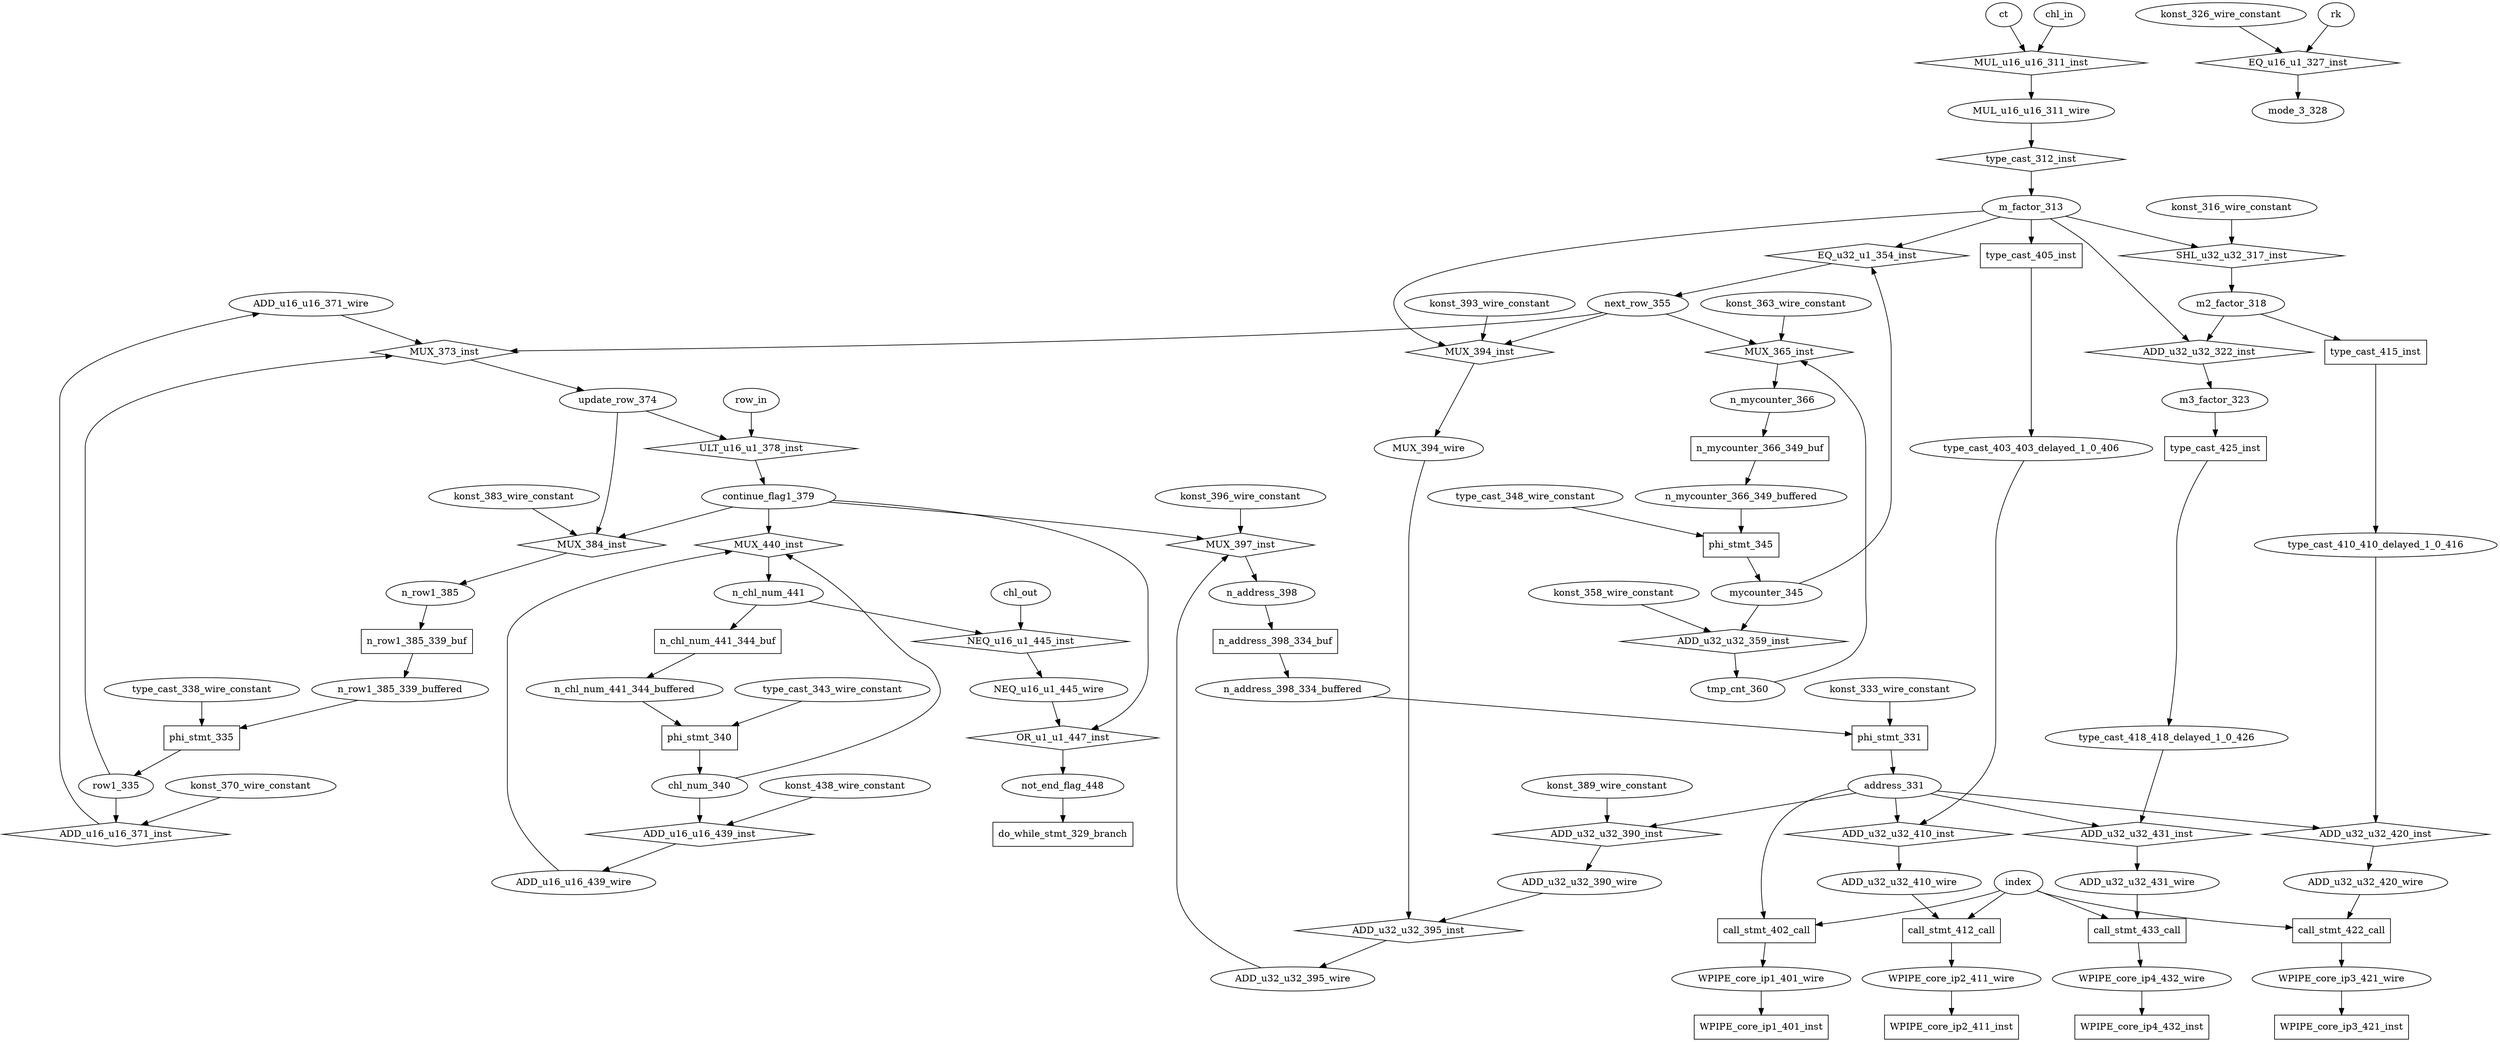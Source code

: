 digraph data_path {
  ADD_u16_u16_371_wire [shape=ellipse];
  ADD_u16_u16_439_wire [shape=ellipse];
  ADD_u32_u32_390_wire [shape=ellipse];
  ADD_u32_u32_395_wire [shape=ellipse];
  ADD_u32_u32_410_wire [shape=ellipse];
  ADD_u32_u32_420_wire [shape=ellipse];
  ADD_u32_u32_431_wire [shape=ellipse];
  MUL_u16_u16_311_wire [shape=ellipse];
  MUX_394_wire [shape=ellipse];
  NEQ_u16_u1_445_wire [shape=ellipse];
  WPIPE_core_ip1_401_wire [shape=ellipse];
  WPIPE_core_ip2_411_wire [shape=ellipse];
  WPIPE_core_ip3_421_wire [shape=ellipse];
  WPIPE_core_ip4_432_wire [shape=ellipse];
  address_331 [shape=ellipse];
  chl_num_340 [shape=ellipse];
  continue_flag1_379 [shape=ellipse];
  konst_316_wire_constant [shape=ellipse];
  konst_326_wire_constant [shape=ellipse];
  konst_333_wire_constant [shape=ellipse];
  konst_358_wire_constant [shape=ellipse];
  konst_363_wire_constant [shape=ellipse];
  konst_370_wire_constant [shape=ellipse];
  konst_383_wire_constant [shape=ellipse];
  konst_389_wire_constant [shape=ellipse];
  konst_393_wire_constant [shape=ellipse];
  konst_396_wire_constant [shape=ellipse];
  konst_438_wire_constant [shape=ellipse];
  m2_factor_318 [shape=ellipse];
  m3_factor_323 [shape=ellipse];
  m_factor_313 [shape=ellipse];
  mode_3_328 [shape=ellipse];
  mycounter_345 [shape=ellipse];
  n_address_398 [shape=ellipse];
  n_address_398_334_buffered [shape=ellipse];
  n_chl_num_441 [shape=ellipse];
  n_chl_num_441_344_buffered [shape=ellipse];
  n_mycounter_366 [shape=ellipse];
  n_mycounter_366_349_buffered [shape=ellipse];
  n_row1_385 [shape=ellipse];
  n_row1_385_339_buffered [shape=ellipse];
  next_row_355 [shape=ellipse];
  not_end_flag_448 [shape=ellipse];
  row1_335 [shape=ellipse];
  tmp_cnt_360 [shape=ellipse];
  type_cast_338_wire_constant [shape=ellipse];
  type_cast_343_wire_constant [shape=ellipse];
  type_cast_348_wire_constant [shape=ellipse];
  type_cast_403_403_delayed_1_0_406 [shape=ellipse];
  type_cast_410_410_delayed_1_0_416 [shape=ellipse];
  type_cast_418_418_delayed_1_0_426 [shape=ellipse];
  update_row_374 [shape=ellipse];
  ADD_u16_u16_371_inst [shape=diamond];
row1_335  -> ADD_u16_u16_371_inst;
konst_370_wire_constant  -> ADD_u16_u16_371_inst;
ADD_u16_u16_371_inst -> ADD_u16_u16_371_wire;
  ADD_u16_u16_439_inst [shape=diamond];
chl_num_340  -> ADD_u16_u16_439_inst;
konst_438_wire_constant  -> ADD_u16_u16_439_inst;
ADD_u16_u16_439_inst -> ADD_u16_u16_439_wire;
  ADD_u32_u32_322_inst [shape=diamond];
m2_factor_318  -> ADD_u32_u32_322_inst;
m_factor_313  -> ADD_u32_u32_322_inst;
ADD_u32_u32_322_inst -> m3_factor_323;
  ADD_u32_u32_359_inst [shape=diamond];
mycounter_345  -> ADD_u32_u32_359_inst;
konst_358_wire_constant  -> ADD_u32_u32_359_inst;
ADD_u32_u32_359_inst -> tmp_cnt_360;
  ADD_u32_u32_390_inst [shape=diamond];
address_331  -> ADD_u32_u32_390_inst;
konst_389_wire_constant  -> ADD_u32_u32_390_inst;
ADD_u32_u32_390_inst -> ADD_u32_u32_390_wire;
  ADD_u32_u32_395_inst [shape=diamond];
ADD_u32_u32_390_wire  -> ADD_u32_u32_395_inst;
MUX_394_wire  -> ADD_u32_u32_395_inst;
ADD_u32_u32_395_inst -> ADD_u32_u32_395_wire;
  ADD_u32_u32_410_inst [shape=diamond];
address_331  -> ADD_u32_u32_410_inst;
type_cast_403_403_delayed_1_0_406  -> ADD_u32_u32_410_inst;
ADD_u32_u32_410_inst -> ADD_u32_u32_410_wire;
  ADD_u32_u32_420_inst [shape=diamond];
address_331  -> ADD_u32_u32_420_inst;
type_cast_410_410_delayed_1_0_416  -> ADD_u32_u32_420_inst;
ADD_u32_u32_420_inst -> ADD_u32_u32_420_wire;
  ADD_u32_u32_431_inst [shape=diamond];
address_331  -> ADD_u32_u32_431_inst;
type_cast_418_418_delayed_1_0_426  -> ADD_u32_u32_431_inst;
ADD_u32_u32_431_inst -> ADD_u32_u32_431_wire;
  EQ_u16_u1_327_inst [shape=diamond];
rk  -> EQ_u16_u1_327_inst;
konst_326_wire_constant  -> EQ_u16_u1_327_inst;
EQ_u16_u1_327_inst -> mode_3_328;
  EQ_u32_u1_354_inst [shape=diamond];
mycounter_345  -> EQ_u32_u1_354_inst;
m_factor_313  -> EQ_u32_u1_354_inst;
EQ_u32_u1_354_inst -> next_row_355;
  MUL_u16_u16_311_inst [shape=diamond];
ct  -> MUL_u16_u16_311_inst;
chl_in  -> MUL_u16_u16_311_inst;
MUL_u16_u16_311_inst -> MUL_u16_u16_311_wire;
  MUX_365_inst [shape=diamond];
next_row_355  -> MUX_365_inst;
konst_363_wire_constant  -> MUX_365_inst;
tmp_cnt_360  -> MUX_365_inst;
MUX_365_inst -> n_mycounter_366;
  MUX_373_inst [shape=diamond];
next_row_355  -> MUX_373_inst;
ADD_u16_u16_371_wire  -> MUX_373_inst;
row1_335  -> MUX_373_inst;
MUX_373_inst -> update_row_374;
  MUX_384_inst [shape=diamond];
continue_flag1_379  -> MUX_384_inst;
update_row_374  -> MUX_384_inst;
konst_383_wire_constant  -> MUX_384_inst;
MUX_384_inst -> n_row1_385;
  MUX_394_inst [shape=diamond];
next_row_355  -> MUX_394_inst;
m_factor_313  -> MUX_394_inst;
konst_393_wire_constant  -> MUX_394_inst;
MUX_394_inst -> MUX_394_wire;
  MUX_397_inst [shape=diamond];
continue_flag1_379  -> MUX_397_inst;
ADD_u32_u32_395_wire  -> MUX_397_inst;
konst_396_wire_constant  -> MUX_397_inst;
MUX_397_inst -> n_address_398;
  MUX_440_inst [shape=diamond];
continue_flag1_379  -> MUX_440_inst;
chl_num_340  -> MUX_440_inst;
ADD_u16_u16_439_wire  -> MUX_440_inst;
MUX_440_inst -> n_chl_num_441;
  NEQ_u16_u1_445_inst [shape=diamond];
n_chl_num_441  -> NEQ_u16_u1_445_inst;
chl_out  -> NEQ_u16_u1_445_inst;
NEQ_u16_u1_445_inst -> NEQ_u16_u1_445_wire;
  OR_u1_u1_447_inst [shape=diamond];
NEQ_u16_u1_445_wire  -> OR_u1_u1_447_inst;
continue_flag1_379  -> OR_u1_u1_447_inst;
OR_u1_u1_447_inst -> not_end_flag_448;
  SHL_u32_u32_317_inst [shape=diamond];
m_factor_313  -> SHL_u32_u32_317_inst;
konst_316_wire_constant  -> SHL_u32_u32_317_inst;
SHL_u32_u32_317_inst -> m2_factor_318;
  ULT_u16_u1_378_inst [shape=diamond];
update_row_374  -> ULT_u16_u1_378_inst;
row_in  -> ULT_u16_u1_378_inst;
ULT_u16_u1_378_inst -> continue_flag1_379;
  WPIPE_core_ip1_401_inst [shape=rectangle];
WPIPE_core_ip1_401_wire  -> WPIPE_core_ip1_401_inst;
  WPIPE_core_ip2_411_inst [shape=rectangle];
WPIPE_core_ip2_411_wire  -> WPIPE_core_ip2_411_inst;
  WPIPE_core_ip3_421_inst [shape=rectangle];
WPIPE_core_ip3_421_wire  -> WPIPE_core_ip3_421_inst;
  WPIPE_core_ip4_432_inst [shape=rectangle];
WPIPE_core_ip4_432_wire  -> WPIPE_core_ip4_432_inst;
  call_stmt_402_call [shape=rectangle];
index  -> call_stmt_402_call;
address_331  -> call_stmt_402_call;
call_stmt_402_call -> WPIPE_core_ip1_401_wire;
  call_stmt_412_call [shape=rectangle];
index  -> call_stmt_412_call;
ADD_u32_u32_410_wire  -> call_stmt_412_call;
call_stmt_412_call -> WPIPE_core_ip2_411_wire;
  call_stmt_422_call [shape=rectangle];
index  -> call_stmt_422_call;
ADD_u32_u32_420_wire  -> call_stmt_422_call;
call_stmt_422_call -> WPIPE_core_ip3_421_wire;
  call_stmt_433_call [shape=rectangle];
index  -> call_stmt_433_call;
ADD_u32_u32_431_wire  -> call_stmt_433_call;
call_stmt_433_call -> WPIPE_core_ip4_432_wire;
  do_while_stmt_329_branch [shape=rectangle];
not_end_flag_448  -> do_while_stmt_329_branch;
  n_address_398_334_buf [shape=rectangle];
n_address_398  -> n_address_398_334_buf;
n_address_398_334_buf -> n_address_398_334_buffered;
  n_chl_num_441_344_buf [shape=rectangle];
n_chl_num_441  -> n_chl_num_441_344_buf;
n_chl_num_441_344_buf -> n_chl_num_441_344_buffered;
  n_mycounter_366_349_buf [shape=rectangle];
n_mycounter_366  -> n_mycounter_366_349_buf;
n_mycounter_366_349_buf -> n_mycounter_366_349_buffered;
  n_row1_385_339_buf [shape=rectangle];
n_row1_385  -> n_row1_385_339_buf;
n_row1_385_339_buf -> n_row1_385_339_buffered;
  phi_stmt_331 [shape=rectangle];
konst_333_wire_constant  -> phi_stmt_331;
n_address_398_334_buffered  -> phi_stmt_331;
phi_stmt_331 -> address_331;
  phi_stmt_335 [shape=rectangle];
type_cast_338_wire_constant  -> phi_stmt_335;
n_row1_385_339_buffered  -> phi_stmt_335;
phi_stmt_335 -> row1_335;
  phi_stmt_340 [shape=rectangle];
type_cast_343_wire_constant  -> phi_stmt_340;
n_chl_num_441_344_buffered  -> phi_stmt_340;
phi_stmt_340 -> chl_num_340;
  phi_stmt_345 [shape=rectangle];
type_cast_348_wire_constant  -> phi_stmt_345;
n_mycounter_366_349_buffered  -> phi_stmt_345;
phi_stmt_345 -> mycounter_345;
  type_cast_312_inst [shape=diamond];
MUL_u16_u16_311_wire  -> type_cast_312_inst;
type_cast_312_inst -> m_factor_313;
  type_cast_405_inst [shape=rectangle];
m_factor_313  -> type_cast_405_inst;
type_cast_405_inst -> type_cast_403_403_delayed_1_0_406;
  type_cast_415_inst [shape=rectangle];
m2_factor_318  -> type_cast_415_inst;
type_cast_415_inst -> type_cast_410_410_delayed_1_0_416;
  type_cast_425_inst [shape=rectangle];
m3_factor_323  -> type_cast_425_inst;
type_cast_425_inst -> type_cast_418_418_delayed_1_0_426;
}

